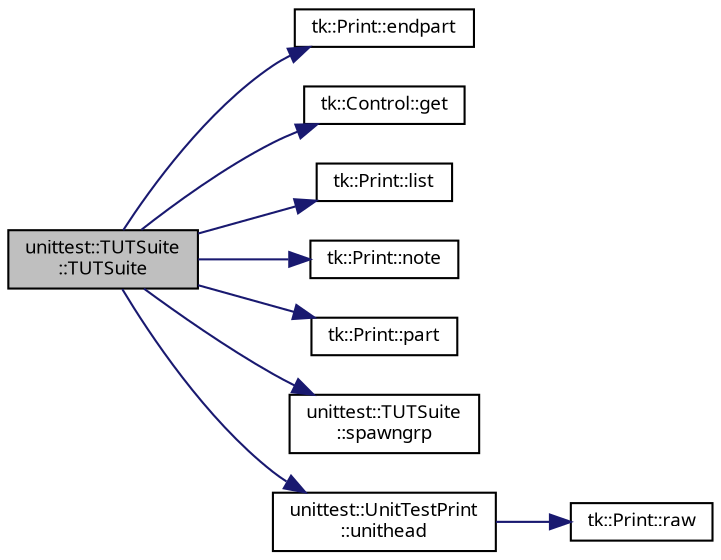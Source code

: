 digraph "unittest::TUTSuite::TUTSuite"
{
 // INTERACTIVE_SVG=YES
  bgcolor="transparent";
  edge [fontname="sans-serif",fontsize="9",labelfontname="sans-serif",labelfontsize="9"];
  node [fontname="sans-serif",fontsize="9",shape=record];
  rankdir="LR";
  Node1 [label="unittest::TUTSuite\l::TUTSuite",height=0.2,width=0.4,color="black", fillcolor="grey75", style="filled", fontcolor="black"];
  Node1 -> Node2 [color="midnightblue",fontsize="9",style="solid",fontname="sans-serif"];
  Node2 [label="tk::Print::endpart",height=0.2,width=0.4,color="black",URL="$classtk_1_1_print.html#aa695f3f76c8f7900138e61ce6ee7df1d"];
  Node1 -> Node3 [color="midnightblue",fontsize="9",style="solid",fontname="sans-serif"];
  Node3 [label="tk::Control::get",height=0.2,width=0.4,color="black",URL="$classtk_1_1_control.html#a85c14acef1b9de96946fcf2ab7c08721",tooltip="Const-ref accessor to single element at 1st level. "];
  Node1 -> Node4 [color="midnightblue",fontsize="9",style="solid",fontname="sans-serif"];
  Node4 [label="tk::Print::list",height=0.2,width=0.4,color="black",URL="$classtk_1_1_print.html#a43a25626603b913fc34a18c4027f018c"];
  Node1 -> Node5 [color="midnightblue",fontsize="9",style="solid",fontname="sans-serif"];
  Node5 [label="tk::Print::note",height=0.2,width=0.4,color="black",URL="$classtk_1_1_print.html#aa578953fd848dccef867253eb0955a26"];
  Node1 -> Node6 [color="midnightblue",fontsize="9",style="solid",fontname="sans-serif"];
  Node6 [label="tk::Print::part",height=0.2,width=0.4,color="black",URL="$classtk_1_1_print.html#a2e0e6ce01453e8080bcdce1837785ef3"];
  Node1 -> Node7 [color="midnightblue",fontsize="9",style="solid",fontname="sans-serif"];
  Node7 [label="unittest::TUTSuite\l::spawngrp",height=0.2,width=0.4,color="black",URL="$classunittest_1_1_t_u_t_suite.html#a9fc68c283efa04a577615269d7ead4a3",tooltip="Fire up all tests in a test group. "];
  Node1 -> Node8 [color="midnightblue",fontsize="9",style="solid",fontname="sans-serif"];
  Node8 [label="unittest::UnitTestPrint\l::unithead",height=0.2,width=0.4,color="black",URL="$classunittest_1_1_unit_test_print.html#ab8c5ce751df172fac220f6a0ecafb53f"];
  Node8 -> Node9 [color="midnightblue",fontsize="9",style="solid",fontname="sans-serif"];
  Node9 [label="tk::Print::raw",height=0.2,width=0.4,color="black",URL="$classtk_1_1_print.html#aaab336a69963974e27fdc19cc6998aa7"];
}

